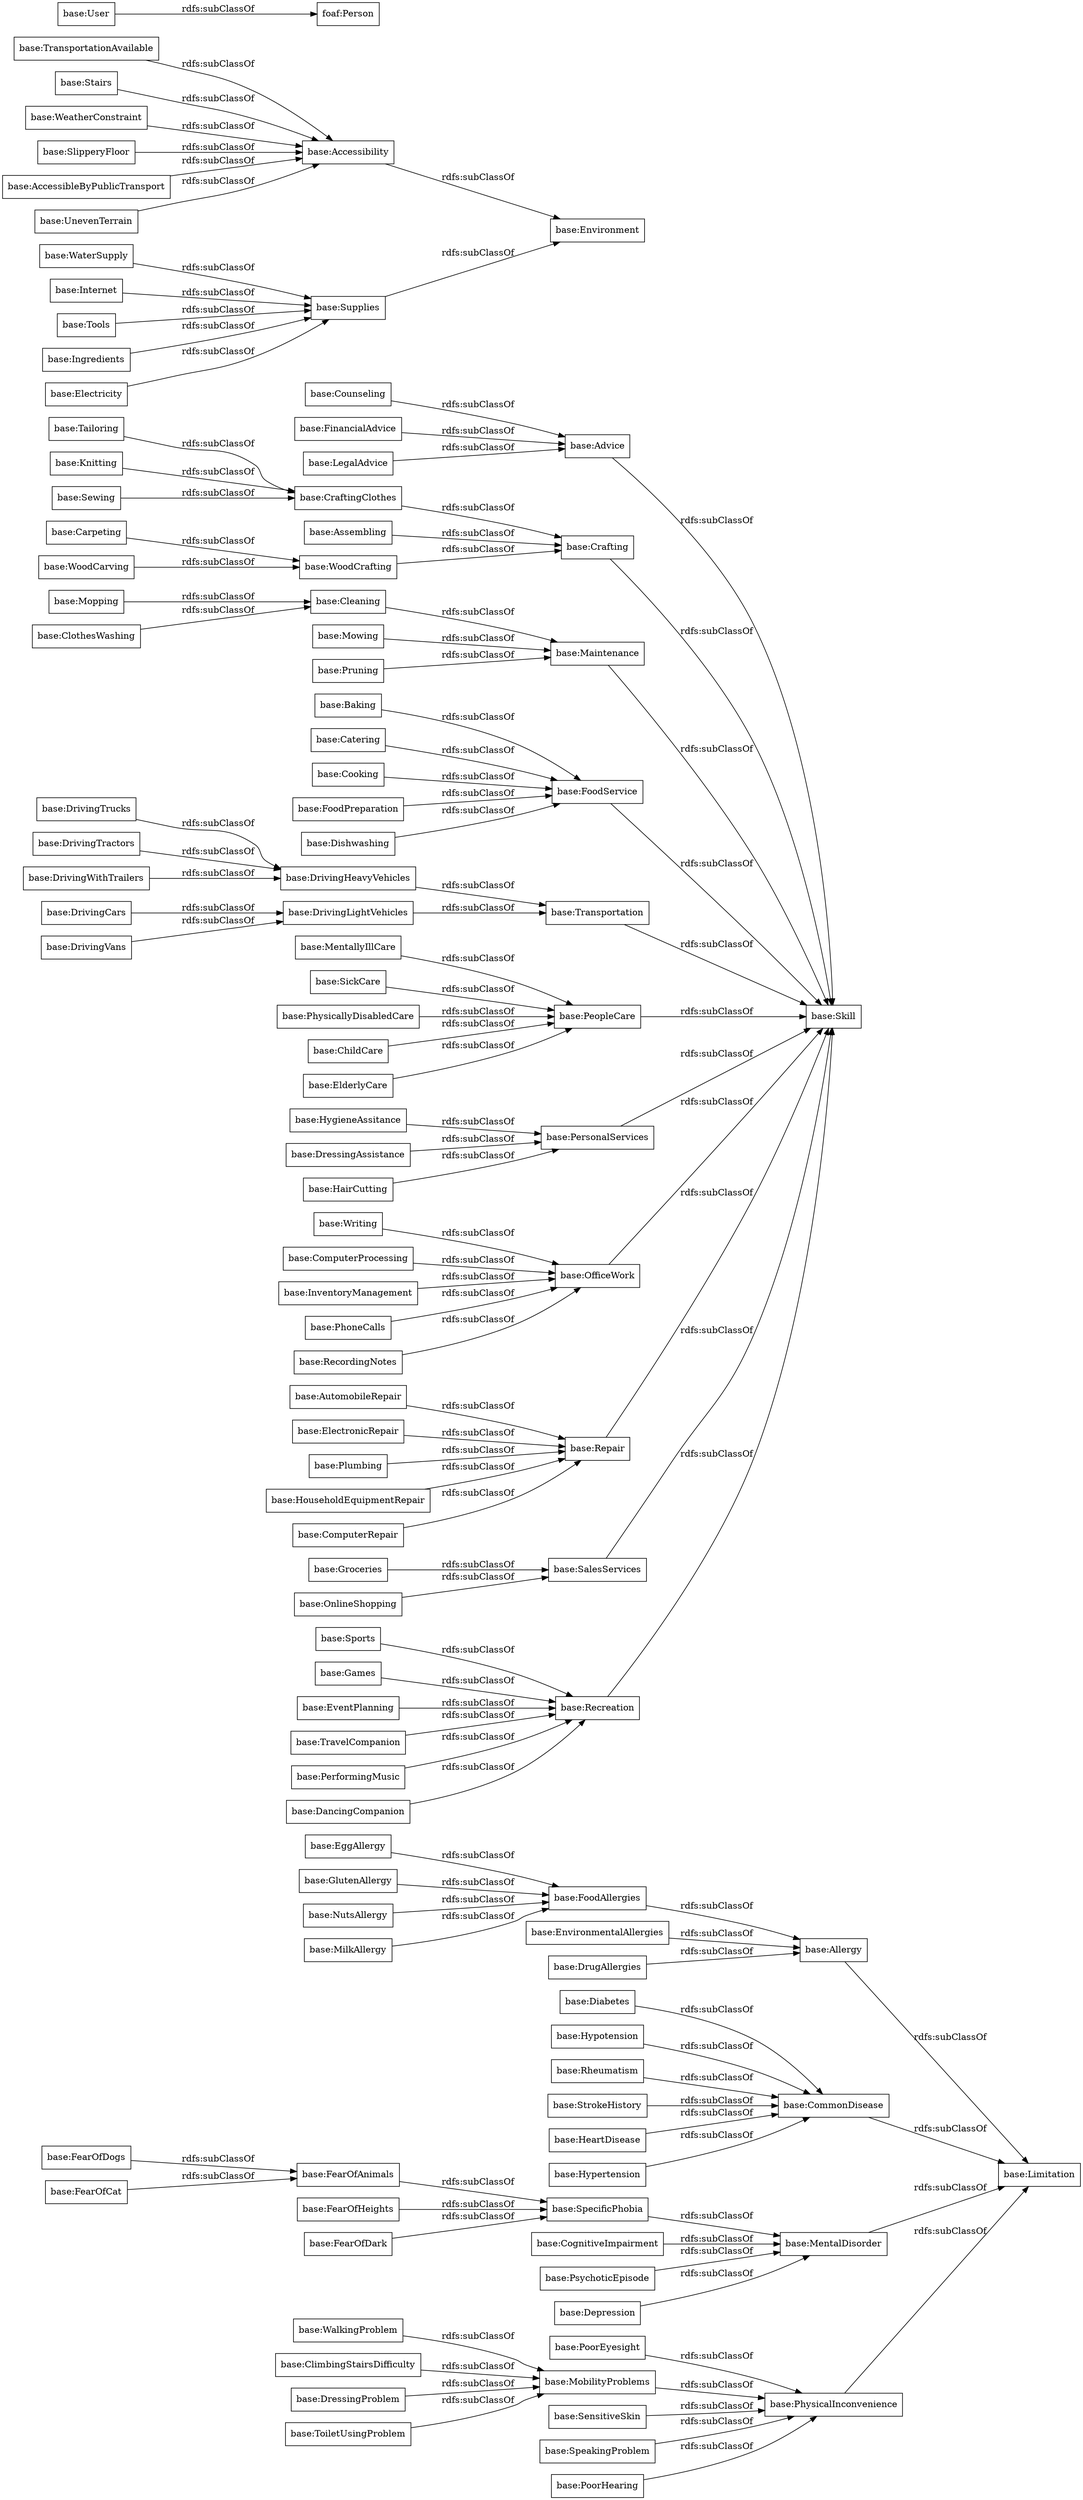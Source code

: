 digraph ar2dtool_diagram { 
rankdir=LR;
size="1000"
node [shape = rectangle, color="black"]; "base:WalkingProblem" "base:Sports" "base:Mopping" "base:Diabetes" "base:Plumbing" "base:Cleaning" "base:Advice" "base:DrivingCars" "base:WaterSupply" "base:InventoryManagement" "base:Hypotension" "base:Cooking" "base:PoorHearing" "base:EventPlanning" "base:CognitiveImpairment" "base:HouseholdEquipmentRepair" "base:Allergy" "base:Rheumatism" "base:CraftingClothes" "base:UnevenTerrain" "base:Crafting" "base:Carpeting" "base:DrivingHeavyVehicles" "base:TravelCompanion" "base:Mowing" "base:TransportationAvailable" "base:Recreation" "base:PerformingMusic" "base:PhysicallyDisabledCare" "base:PhoneCalls" "base:DrivingTrucks" "base:FearOfDark" "base:PoorEyesight" "base:CommonDisease" "base:DancingCompanion" "base:DrivingTractors" "base:FearOfDogs" "base:MilkAllergy" "base:Groceries" "base:FoodPreparation" "base:DressingProblem" "base:EnvironmentalAllergies" "base:SensitiveSkin" "base:RecordingNotes" "base:Tailoring" "base:Assembling" "base:Ingredients" "foaf:Person" "base:ToiletUsingProblem" "base:Limitation" "base:MobilityProblems" "base:SpecificPhobia" "base:Pruning" "base:DrivingWithTrailers" "base:StrokeHistory" "base:WoodCarving" "base:FearOfAnimals" "base:Maintenance" "base:User" "base:Stairs" "base:DrugAllergies" "base:ComputerRepair" "base:Dishwashing" "base:ChildCare" "base:DrivingVans" "base:ClothesWashing" "base:Accessibility" "base:ElderlyCare" "base:OnlineShopping" "base:HygieneAssitance" "base:MentallyIllCare" "base:Environment" "base:FoodService" "base:ClimbingStairsDifficulty" "base:Electricity" "base:EggAllergy" "base:Internet" "base:HeartDisease" "base:Transportation" "base:Counseling" "base:PeopleCare" "base:WeatherConstraint" "base:Writing" "base:FinancialAdvice" "base:PersonalServices" "base:FoodAllergies" "base:AutomobileRepair" "base:Games" "base:Tools" "base:SickCare" "base:GlutenAllergy" "base:FearOfCat" "base:SlipperyFloor" "base:MentalDisorder" "base:FearOfHeights" "base:Baking" "base:DrivingLightVehicles" "base:DressingAssistance" "base:OfficeWork" "base:PsychoticEpisode" "base:Hypertension" "base:SpeakingProblem" "base:NutsAllergy" "base:Knitting" "base:ElectronicRepair" "base:AccessibleByPublicTransport" "base:Repair" "base:SalesServices" "base:Skill" "base:Supplies" "base:HairCutting" "base:Catering" "base:LegalAdvice" "base:WoodCrafting" "base:ComputerProcessing" "base:PhysicalInconvenience" "base:Depression" "base:Sewing" ; /*classes style*/
	"base:FoodAllergies" -> "base:Allergy" [ label = "rdfs:subClassOf" ];
	"base:HairCutting" -> "base:PersonalServices" [ label = "rdfs:subClassOf" ];
	"base:NutsAllergy" -> "base:FoodAllergies" [ label = "rdfs:subClassOf" ];
	"base:AccessibleByPublicTransport" -> "base:Accessibility" [ label = "rdfs:subClassOf" ];
	"base:PersonalServices" -> "base:Skill" [ label = "rdfs:subClassOf" ];
	"base:Counseling" -> "base:Advice" [ label = "rdfs:subClassOf" ];
	"base:DrugAllergies" -> "base:Allergy" [ label = "rdfs:subClassOf" ];
	"base:FinancialAdvice" -> "base:Advice" [ label = "rdfs:subClassOf" ];
	"base:Groceries" -> "base:SalesServices" [ label = "rdfs:subClassOf" ];
	"base:DancingCompanion" -> "base:Recreation" [ label = "rdfs:subClassOf" ];
	"base:SlipperyFloor" -> "base:Accessibility" [ label = "rdfs:subClassOf" ];
	"base:HouseholdEquipmentRepair" -> "base:Repair" [ label = "rdfs:subClassOf" ];
	"base:Ingredients" -> "base:Supplies" [ label = "rdfs:subClassOf" ];
	"base:Internet" -> "base:Supplies" [ label = "rdfs:subClassOf" ];
	"base:DrivingTractors" -> "base:DrivingHeavyVehicles" [ label = "rdfs:subClassOf" ];
	"base:PeopleCare" -> "base:Skill" [ label = "rdfs:subClassOf" ];
	"base:Games" -> "base:Recreation" [ label = "rdfs:subClassOf" ];
	"base:Hypotension" -> "base:CommonDisease" [ label = "rdfs:subClassOf" ];
	"base:Carpeting" -> "base:WoodCrafting" [ label = "rdfs:subClassOf" ];
	"base:Allergy" -> "base:Limitation" [ label = "rdfs:subClassOf" ];
	"base:OfficeWork" -> "base:Skill" [ label = "rdfs:subClassOf" ];
	"base:Plumbing" -> "base:Repair" [ label = "rdfs:subClassOf" ];
	"base:Depression" -> "base:MentalDisorder" [ label = "rdfs:subClassOf" ];
	"base:FearOfAnimals" -> "base:SpecificPhobia" [ label = "rdfs:subClassOf" ];
	"base:SickCare" -> "base:PeopleCare" [ label = "rdfs:subClassOf" ];
	"base:FearOfCat" -> "base:FearOfAnimals" [ label = "rdfs:subClassOf" ];
	"base:ToiletUsingProblem" -> "base:MobilityProblems" [ label = "rdfs:subClassOf" ];
	"base:DrivingHeavyVehicles" -> "base:Transportation" [ label = "rdfs:subClassOf" ];
	"base:FearOfDark" -> "base:SpecificPhobia" [ label = "rdfs:subClassOf" ];
	"base:EventPlanning" -> "base:Recreation" [ label = "rdfs:subClassOf" ];
	"base:Sewing" -> "base:CraftingClothes" [ label = "rdfs:subClassOf" ];
	"base:ElectronicRepair" -> "base:Repair" [ label = "rdfs:subClassOf" ];
	"base:MentallyIllCare" -> "base:PeopleCare" [ label = "rdfs:subClassOf" ];
	"base:DressingAssistance" -> "base:PersonalServices" [ label = "rdfs:subClassOf" ];
	"base:DrivingTrucks" -> "base:DrivingHeavyVehicles" [ label = "rdfs:subClassOf" ];
	"base:WeatherConstraint" -> "base:Accessibility" [ label = "rdfs:subClassOf" ];
	"base:Baking" -> "base:FoodService" [ label = "rdfs:subClassOf" ];
	"base:DrivingLightVehicles" -> "base:Transportation" [ label = "rdfs:subClassOf" ];
	"base:FearOfDogs" -> "base:FearOfAnimals" [ label = "rdfs:subClassOf" ];
	"base:WaterSupply" -> "base:Supplies" [ label = "rdfs:subClassOf" ];
	"base:AutomobileRepair" -> "base:Repair" [ label = "rdfs:subClassOf" ];
	"base:WoodCarving" -> "base:WoodCrafting" [ label = "rdfs:subClassOf" ];
	"base:TravelCompanion" -> "base:Recreation" [ label = "rdfs:subClassOf" ];
	"base:OnlineShopping" -> "base:SalesServices" [ label = "rdfs:subClassOf" ];
	"base:Pruning" -> "base:Maintenance" [ label = "rdfs:subClassOf" ];
	"base:TransportationAvailable" -> "base:Accessibility" [ label = "rdfs:subClassOf" ];
	"base:EggAllergy" -> "base:FoodAllergies" [ label = "rdfs:subClassOf" ];
	"base:Accessibility" -> "base:Environment" [ label = "rdfs:subClassOf" ];
	"base:DrivingWithTrailers" -> "base:DrivingHeavyVehicles" [ label = "rdfs:subClassOf" ];
	"base:PsychoticEpisode" -> "base:MentalDisorder" [ label = "rdfs:subClassOf" ];
	"base:Catering" -> "base:FoodService" [ label = "rdfs:subClassOf" ];
	"base:Writing" -> "base:OfficeWork" [ label = "rdfs:subClassOf" ];
	"base:SensitiveSkin" -> "base:PhysicalInconvenience" [ label = "rdfs:subClassOf" ];
	"base:DressingProblem" -> "base:MobilityProblems" [ label = "rdfs:subClassOf" ];
	"base:Hypertension" -> "base:CommonDisease" [ label = "rdfs:subClassOf" ];
	"base:MobilityProblems" -> "base:PhysicalInconvenience" [ label = "rdfs:subClassOf" ];
	"base:Repair" -> "base:Skill" [ label = "rdfs:subClassOf" ];
	"base:Advice" -> "base:Skill" [ label = "rdfs:subClassOf" ];
	"base:Electricity" -> "base:Supplies" [ label = "rdfs:subClassOf" ];
	"base:Stairs" -> "base:Accessibility" [ label = "rdfs:subClassOf" ];
	"base:PhoneCalls" -> "base:OfficeWork" [ label = "rdfs:subClassOf" ];
	"base:PerformingMusic" -> "base:Recreation" [ label = "rdfs:subClassOf" ];
	"base:SalesServices" -> "base:Skill" [ label = "rdfs:subClassOf" ];
	"base:FoodService" -> "base:Skill" [ label = "rdfs:subClassOf" ];
	"base:CognitiveImpairment" -> "base:MentalDisorder" [ label = "rdfs:subClassOf" ];
	"base:EnvironmentalAllergies" -> "base:Allergy" [ label = "rdfs:subClassOf" ];
	"base:Recreation" -> "base:Skill" [ label = "rdfs:subClassOf" ];
	"base:CraftingClothes" -> "base:Crafting" [ label = "rdfs:subClassOf" ];
	"base:Cleaning" -> "base:Maintenance" [ label = "rdfs:subClassOf" ];
	"base:ComputerProcessing" -> "base:OfficeWork" [ label = "rdfs:subClassOf" ];
	"base:InventoryManagement" -> "base:OfficeWork" [ label = "rdfs:subClassOf" ];
	"base:DrivingVans" -> "base:DrivingLightVehicles" [ label = "rdfs:subClassOf" ];
	"base:HygieneAssitance" -> "base:PersonalServices" [ label = "rdfs:subClassOf" ];
	"base:DrivingCars" -> "base:DrivingLightVehicles" [ label = "rdfs:subClassOf" ];
	"base:Tools" -> "base:Supplies" [ label = "rdfs:subClassOf" ];
	"base:Dishwashing" -> "base:FoodService" [ label = "rdfs:subClassOf" ];
	"base:User" -> "foaf:Person" [ label = "rdfs:subClassOf" ];
	"base:WoodCrafting" -> "base:Crafting" [ label = "rdfs:subClassOf" ];
	"base:PoorHearing" -> "base:PhysicalInconvenience" [ label = "rdfs:subClassOf" ];
	"base:Tailoring" -> "base:CraftingClothes" [ label = "rdfs:subClassOf" ];
	"base:SpeakingProblem" -> "base:PhysicalInconvenience" [ label = "rdfs:subClassOf" ];
	"base:UnevenTerrain" -> "base:Accessibility" [ label = "rdfs:subClassOf" ];
	"base:LegalAdvice" -> "base:Advice" [ label = "rdfs:subClassOf" ];
	"base:Crafting" -> "base:Skill" [ label = "rdfs:subClassOf" ];
	"base:Supplies" -> "base:Environment" [ label = "rdfs:subClassOf" ];
	"base:Diabetes" -> "base:CommonDisease" [ label = "rdfs:subClassOf" ];
	"base:MilkAllergy" -> "base:FoodAllergies" [ label = "rdfs:subClassOf" ];
	"base:PhysicallyDisabledCare" -> "base:PeopleCare" [ label = "rdfs:subClassOf" ];
	"base:SpecificPhobia" -> "base:MentalDisorder" [ label = "rdfs:subClassOf" ];
	"base:FearOfHeights" -> "base:SpecificPhobia" [ label = "rdfs:subClassOf" ];
	"base:MentalDisorder" -> "base:Limitation" [ label = "rdfs:subClassOf" ];
	"base:Mowing" -> "base:Maintenance" [ label = "rdfs:subClassOf" ];
	"base:Mopping" -> "base:Cleaning" [ label = "rdfs:subClassOf" ];
	"base:ClothesWashing" -> "base:Cleaning" [ label = "rdfs:subClassOf" ];
	"base:Maintenance" -> "base:Skill" [ label = "rdfs:subClassOf" ];
	"base:WalkingProblem" -> "base:MobilityProblems" [ label = "rdfs:subClassOf" ];
	"base:Rheumatism" -> "base:CommonDisease" [ label = "rdfs:subClassOf" ];
	"base:Cooking" -> "base:FoodService" [ label = "rdfs:subClassOf" ];
	"base:Sports" -> "base:Recreation" [ label = "rdfs:subClassOf" ];
	"base:Knitting" -> "base:CraftingClothes" [ label = "rdfs:subClassOf" ];
	"base:PhysicalInconvenience" -> "base:Limitation" [ label = "rdfs:subClassOf" ];
	"base:StrokeHistory" -> "base:CommonDisease" [ label = "rdfs:subClassOf" ];
	"base:Transportation" -> "base:Skill" [ label = "rdfs:subClassOf" ];
	"base:HeartDisease" -> "base:CommonDisease" [ label = "rdfs:subClassOf" ];
	"base:FoodPreparation" -> "base:FoodService" [ label = "rdfs:subClassOf" ];
	"base:ClimbingStairsDifficulty" -> "base:MobilityProblems" [ label = "rdfs:subClassOf" ];
	"base:ComputerRepair" -> "base:Repair" [ label = "rdfs:subClassOf" ];
	"base:Assembling" -> "base:Crafting" [ label = "rdfs:subClassOf" ];
	"base:CommonDisease" -> "base:Limitation" [ label = "rdfs:subClassOf" ];
	"base:PoorEyesight" -> "base:PhysicalInconvenience" [ label = "rdfs:subClassOf" ];
	"base:ChildCare" -> "base:PeopleCare" [ label = "rdfs:subClassOf" ];
	"base:GlutenAllergy" -> "base:FoodAllergies" [ label = "rdfs:subClassOf" ];
	"base:ElderlyCare" -> "base:PeopleCare" [ label = "rdfs:subClassOf" ];
	"base:RecordingNotes" -> "base:OfficeWork" [ label = "rdfs:subClassOf" ];

}
